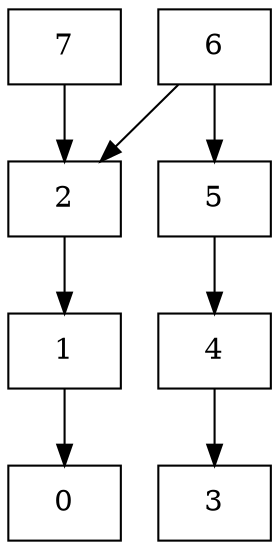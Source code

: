 digraph "Call graph" {
node0 [shape=record, label="{0}"];
node1 [shape=record, label="{1}"];
node2 [shape=record, label="{2}"];
node3 [shape=record, label="{3}"];
node4 [shape=record, label="{4}"];
node5 [shape=record, label="{5}"];
node6 [shape=record, label="{6}"];
node7 [shape=record, label="{7}"];
node1 -> node0 ;

node2 -> node1 ;

node4 -> node3 ;

node5 -> node4 ;

node6 -> node2 ;

node6 -> node5 ;

node7 -> node2 ;

}